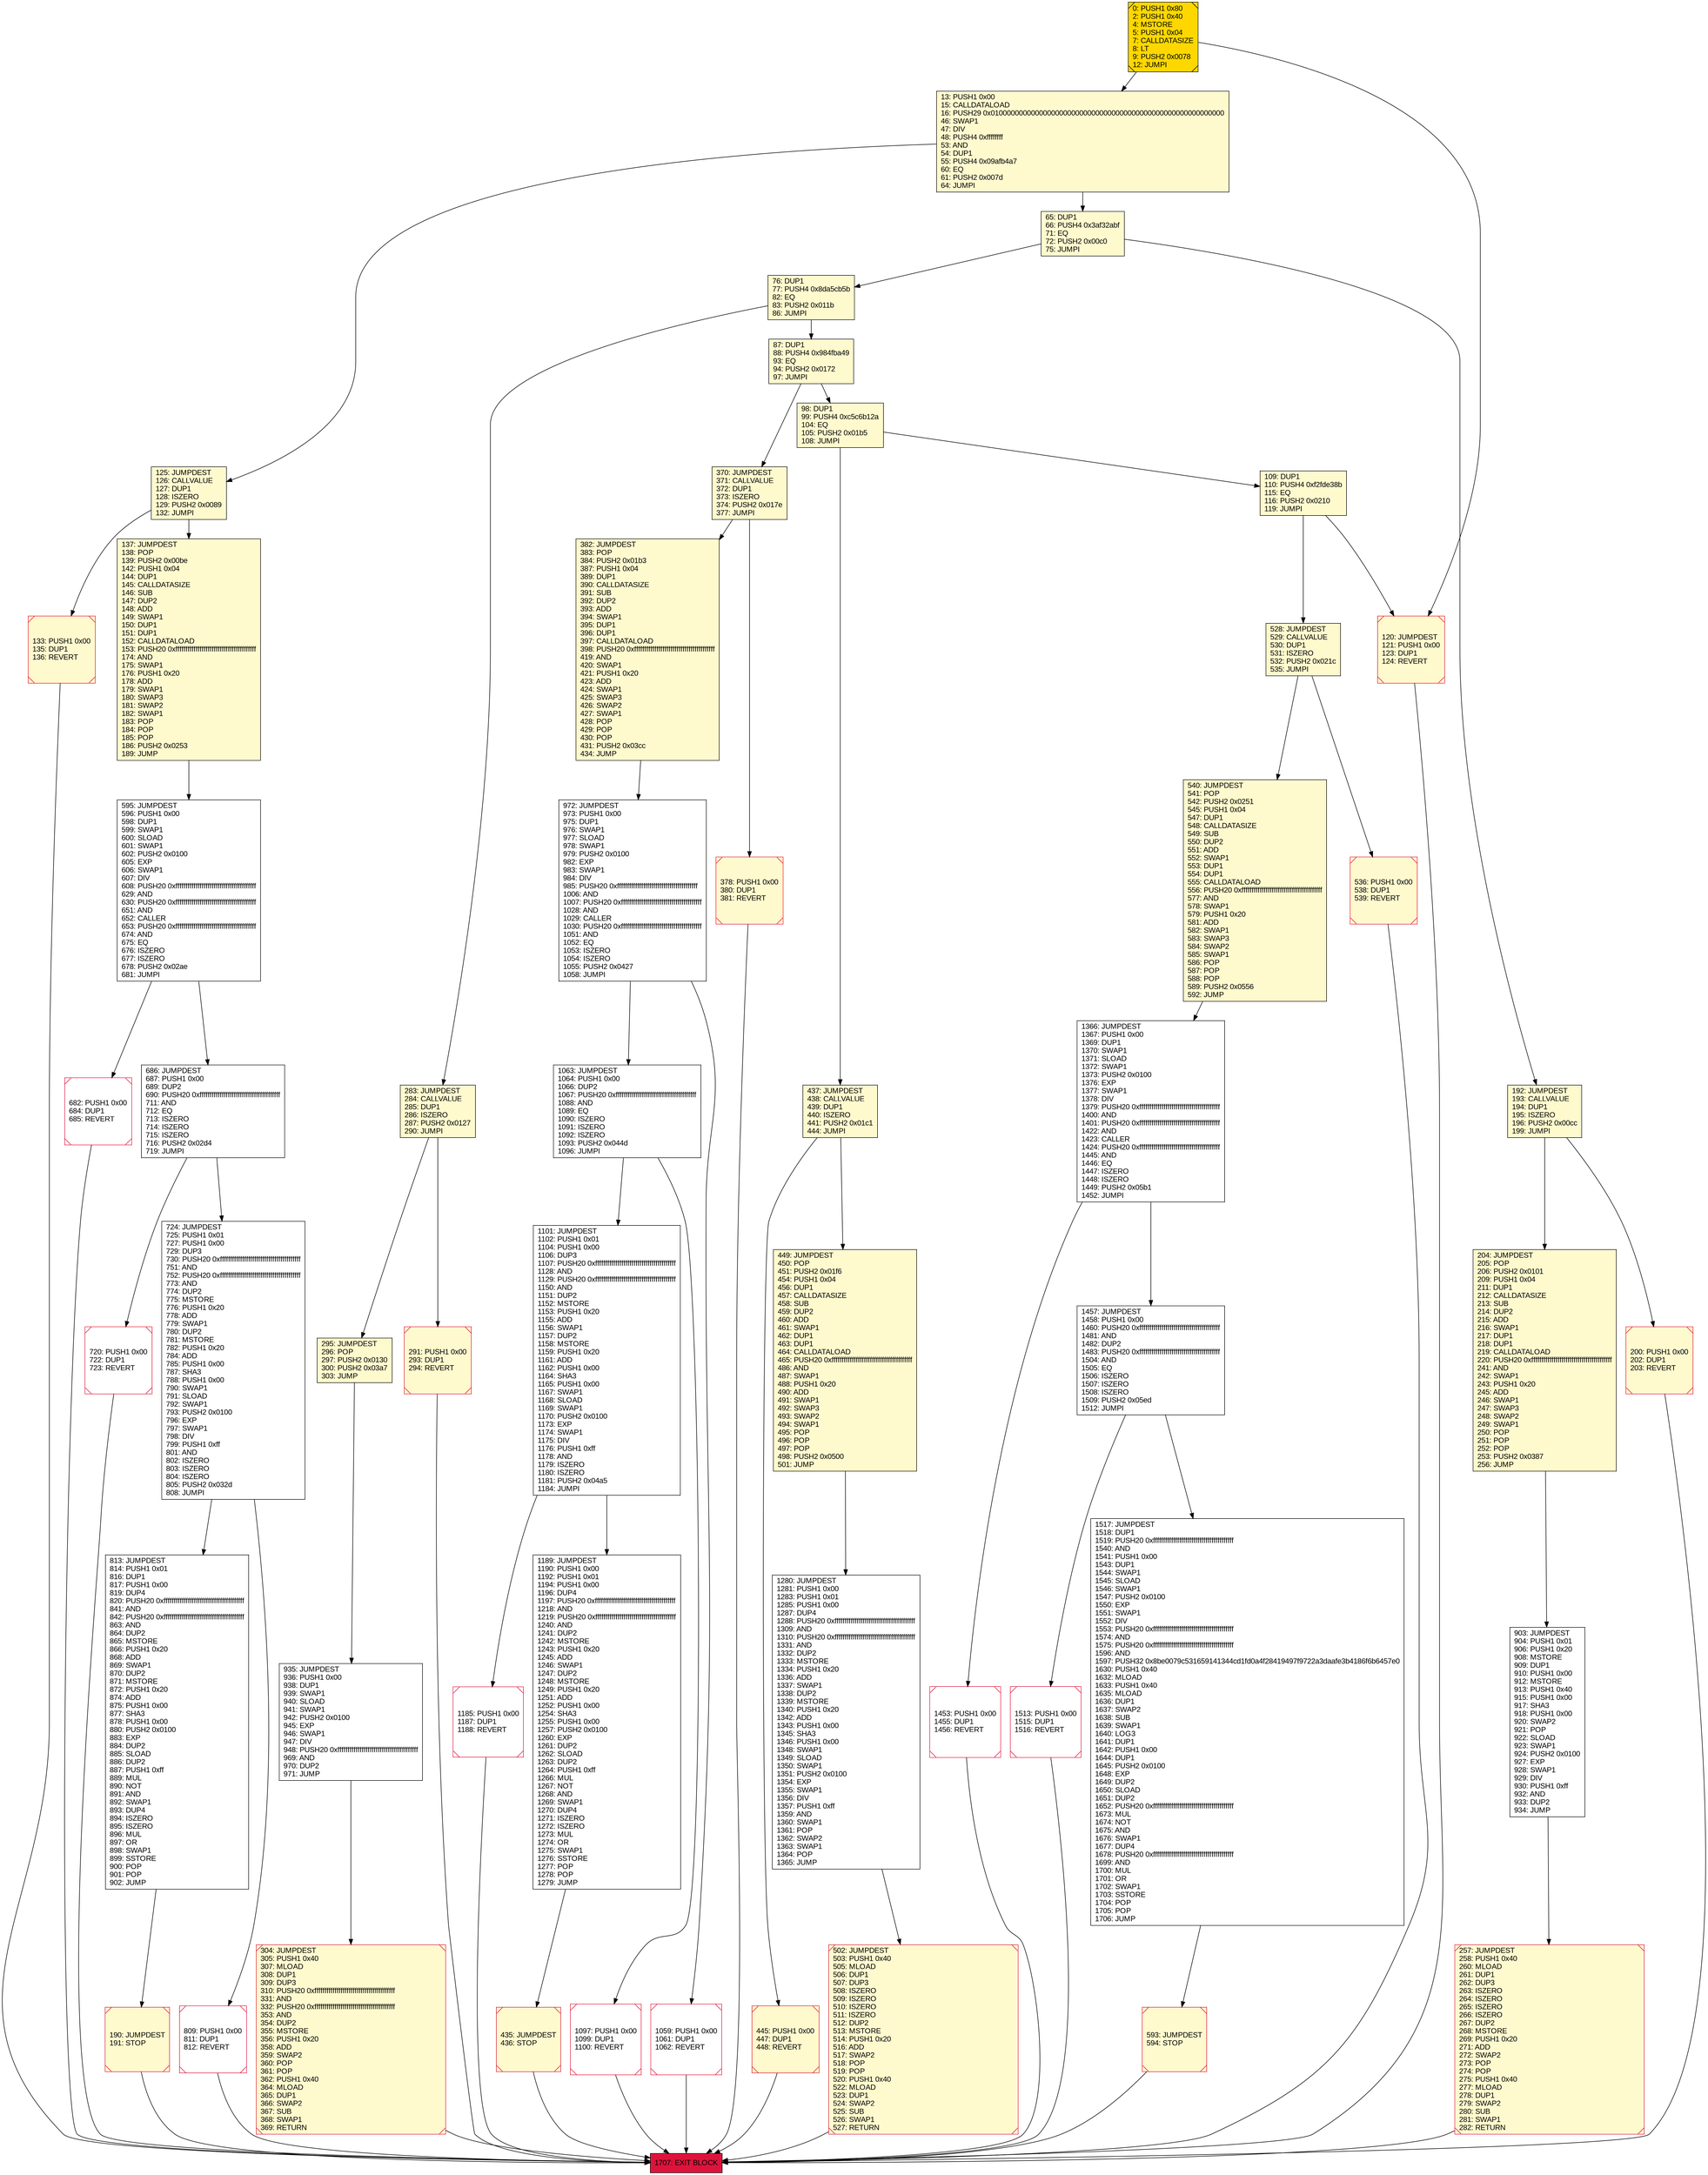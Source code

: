 digraph G {
bgcolor=transparent rankdir=UD;
node [shape=box style=filled color=black fillcolor=white fontname=arial fontcolor=black];
724 [label="724: JUMPDEST\l725: PUSH1 0x01\l727: PUSH1 0x00\l729: DUP3\l730: PUSH20 0xffffffffffffffffffffffffffffffffffffffff\l751: AND\l752: PUSH20 0xffffffffffffffffffffffffffffffffffffffff\l773: AND\l774: DUP2\l775: MSTORE\l776: PUSH1 0x20\l778: ADD\l779: SWAP1\l780: DUP2\l781: MSTORE\l782: PUSH1 0x20\l784: ADD\l785: PUSH1 0x00\l787: SHA3\l788: PUSH1 0x00\l790: SWAP1\l791: SLOAD\l792: SWAP1\l793: PUSH2 0x0100\l796: EXP\l797: SWAP1\l798: DIV\l799: PUSH1 0xff\l801: AND\l802: ISZERO\l803: ISZERO\l804: ISZERO\l805: PUSH2 0x032d\l808: JUMPI\l" ];
1185 [label="1185: PUSH1 0x00\l1187: DUP1\l1188: REVERT\l" shape=Msquare color=crimson ];
291 [label="291: PUSH1 0x00\l293: DUP1\l294: REVERT\l" fillcolor=lemonchiffon shape=Msquare color=crimson ];
686 [label="686: JUMPDEST\l687: PUSH1 0x00\l689: DUP2\l690: PUSH20 0xffffffffffffffffffffffffffffffffffffffff\l711: AND\l712: EQ\l713: ISZERO\l714: ISZERO\l715: ISZERO\l716: PUSH2 0x02d4\l719: JUMPI\l" ];
1059 [label="1059: PUSH1 0x00\l1061: DUP1\l1062: REVERT\l" shape=Msquare color=crimson ];
1189 [label="1189: JUMPDEST\l1190: PUSH1 0x00\l1192: PUSH1 0x01\l1194: PUSH1 0x00\l1196: DUP4\l1197: PUSH20 0xffffffffffffffffffffffffffffffffffffffff\l1218: AND\l1219: PUSH20 0xffffffffffffffffffffffffffffffffffffffff\l1240: AND\l1241: DUP2\l1242: MSTORE\l1243: PUSH1 0x20\l1245: ADD\l1246: SWAP1\l1247: DUP2\l1248: MSTORE\l1249: PUSH1 0x20\l1251: ADD\l1252: PUSH1 0x00\l1254: SHA3\l1255: PUSH1 0x00\l1257: PUSH2 0x0100\l1260: EXP\l1261: DUP2\l1262: SLOAD\l1263: DUP2\l1264: PUSH1 0xff\l1266: MUL\l1267: NOT\l1268: AND\l1269: SWAP1\l1270: DUP4\l1271: ISZERO\l1272: ISZERO\l1273: MUL\l1274: OR\l1275: SWAP1\l1276: SSTORE\l1277: POP\l1278: POP\l1279: JUMP\l" ];
192 [label="192: JUMPDEST\l193: CALLVALUE\l194: DUP1\l195: ISZERO\l196: PUSH2 0x00cc\l199: JUMPI\l" fillcolor=lemonchiffon ];
382 [label="382: JUMPDEST\l383: POP\l384: PUSH2 0x01b3\l387: PUSH1 0x04\l389: DUP1\l390: CALLDATASIZE\l391: SUB\l392: DUP2\l393: ADD\l394: SWAP1\l395: DUP1\l396: DUP1\l397: CALLDATALOAD\l398: PUSH20 0xffffffffffffffffffffffffffffffffffffffff\l419: AND\l420: SWAP1\l421: PUSH1 0x20\l423: ADD\l424: SWAP1\l425: SWAP3\l426: SWAP2\l427: SWAP1\l428: POP\l429: POP\l430: POP\l431: PUSH2 0x03cc\l434: JUMP\l" fillcolor=lemonchiffon ];
1101 [label="1101: JUMPDEST\l1102: PUSH1 0x01\l1104: PUSH1 0x00\l1106: DUP3\l1107: PUSH20 0xffffffffffffffffffffffffffffffffffffffff\l1128: AND\l1129: PUSH20 0xffffffffffffffffffffffffffffffffffffffff\l1150: AND\l1151: DUP2\l1152: MSTORE\l1153: PUSH1 0x20\l1155: ADD\l1156: SWAP1\l1157: DUP2\l1158: MSTORE\l1159: PUSH1 0x20\l1161: ADD\l1162: PUSH1 0x00\l1164: SHA3\l1165: PUSH1 0x00\l1167: SWAP1\l1168: SLOAD\l1169: SWAP1\l1170: PUSH2 0x0100\l1173: EXP\l1174: SWAP1\l1175: DIV\l1176: PUSH1 0xff\l1178: AND\l1179: ISZERO\l1180: ISZERO\l1181: PUSH2 0x04a5\l1184: JUMPI\l" ];
809 [label="809: PUSH1 0x00\l811: DUP1\l812: REVERT\l" shape=Msquare color=crimson ];
903 [label="903: JUMPDEST\l904: PUSH1 0x01\l906: PUSH1 0x20\l908: MSTORE\l909: DUP1\l910: PUSH1 0x00\l912: MSTORE\l913: PUSH1 0x40\l915: PUSH1 0x00\l917: SHA3\l918: PUSH1 0x00\l920: SWAP2\l921: POP\l922: SLOAD\l923: SWAP1\l924: PUSH2 0x0100\l927: EXP\l928: SWAP1\l929: DIV\l930: PUSH1 0xff\l932: AND\l933: DUP2\l934: JUMP\l" ];
595 [label="595: JUMPDEST\l596: PUSH1 0x00\l598: DUP1\l599: SWAP1\l600: SLOAD\l601: SWAP1\l602: PUSH2 0x0100\l605: EXP\l606: SWAP1\l607: DIV\l608: PUSH20 0xffffffffffffffffffffffffffffffffffffffff\l629: AND\l630: PUSH20 0xffffffffffffffffffffffffffffffffffffffff\l651: AND\l652: CALLER\l653: PUSH20 0xffffffffffffffffffffffffffffffffffffffff\l674: AND\l675: EQ\l676: ISZERO\l677: ISZERO\l678: PUSH2 0x02ae\l681: JUMPI\l" ];
682 [label="682: PUSH1 0x00\l684: DUP1\l685: REVERT\l" shape=Msquare color=crimson ];
87 [label="87: DUP1\l88: PUSH4 0x984fba49\l93: EQ\l94: PUSH2 0x0172\l97: JUMPI\l" fillcolor=lemonchiffon ];
1453 [label="1453: PUSH1 0x00\l1455: DUP1\l1456: REVERT\l" shape=Msquare color=crimson ];
283 [label="283: JUMPDEST\l284: CALLVALUE\l285: DUP1\l286: ISZERO\l287: PUSH2 0x0127\l290: JUMPI\l" fillcolor=lemonchiffon ];
935 [label="935: JUMPDEST\l936: PUSH1 0x00\l938: DUP1\l939: SWAP1\l940: SLOAD\l941: SWAP1\l942: PUSH2 0x0100\l945: EXP\l946: SWAP1\l947: DIV\l948: PUSH20 0xffffffffffffffffffffffffffffffffffffffff\l969: AND\l970: DUP2\l971: JUMP\l" ];
445 [label="445: PUSH1 0x00\l447: DUP1\l448: REVERT\l" fillcolor=lemonchiffon shape=Msquare color=crimson ];
1063 [label="1063: JUMPDEST\l1064: PUSH1 0x00\l1066: DUP2\l1067: PUSH20 0xffffffffffffffffffffffffffffffffffffffff\l1088: AND\l1089: EQ\l1090: ISZERO\l1091: ISZERO\l1092: ISZERO\l1093: PUSH2 0x044d\l1096: JUMPI\l" ];
1517 [label="1517: JUMPDEST\l1518: DUP1\l1519: PUSH20 0xffffffffffffffffffffffffffffffffffffffff\l1540: AND\l1541: PUSH1 0x00\l1543: DUP1\l1544: SWAP1\l1545: SLOAD\l1546: SWAP1\l1547: PUSH2 0x0100\l1550: EXP\l1551: SWAP1\l1552: DIV\l1553: PUSH20 0xffffffffffffffffffffffffffffffffffffffff\l1574: AND\l1575: PUSH20 0xffffffffffffffffffffffffffffffffffffffff\l1596: AND\l1597: PUSH32 0x8be0079c531659141344cd1fd0a4f28419497f9722a3daafe3b4186f6b6457e0\l1630: PUSH1 0x40\l1632: MLOAD\l1633: PUSH1 0x40\l1635: MLOAD\l1636: DUP1\l1637: SWAP2\l1638: SUB\l1639: SWAP1\l1640: LOG3\l1641: DUP1\l1642: PUSH1 0x00\l1644: DUP1\l1645: PUSH2 0x0100\l1648: EXP\l1649: DUP2\l1650: SLOAD\l1651: DUP2\l1652: PUSH20 0xffffffffffffffffffffffffffffffffffffffff\l1673: MUL\l1674: NOT\l1675: AND\l1676: SWAP1\l1677: DUP4\l1678: PUSH20 0xffffffffffffffffffffffffffffffffffffffff\l1699: AND\l1700: MUL\l1701: OR\l1702: SWAP1\l1703: SSTORE\l1704: POP\l1705: POP\l1706: JUMP\l" ];
813 [label="813: JUMPDEST\l814: PUSH1 0x01\l816: DUP1\l817: PUSH1 0x00\l819: DUP4\l820: PUSH20 0xffffffffffffffffffffffffffffffffffffffff\l841: AND\l842: PUSH20 0xffffffffffffffffffffffffffffffffffffffff\l863: AND\l864: DUP2\l865: MSTORE\l866: PUSH1 0x20\l868: ADD\l869: SWAP1\l870: DUP2\l871: MSTORE\l872: PUSH1 0x20\l874: ADD\l875: PUSH1 0x00\l877: SHA3\l878: PUSH1 0x00\l880: PUSH2 0x0100\l883: EXP\l884: DUP2\l885: SLOAD\l886: DUP2\l887: PUSH1 0xff\l889: MUL\l890: NOT\l891: AND\l892: SWAP1\l893: DUP4\l894: ISZERO\l895: ISZERO\l896: MUL\l897: OR\l898: SWAP1\l899: SSTORE\l900: POP\l901: POP\l902: JUMP\l" ];
1366 [label="1366: JUMPDEST\l1367: PUSH1 0x00\l1369: DUP1\l1370: SWAP1\l1371: SLOAD\l1372: SWAP1\l1373: PUSH2 0x0100\l1376: EXP\l1377: SWAP1\l1378: DIV\l1379: PUSH20 0xffffffffffffffffffffffffffffffffffffffff\l1400: AND\l1401: PUSH20 0xffffffffffffffffffffffffffffffffffffffff\l1422: AND\l1423: CALLER\l1424: PUSH20 0xffffffffffffffffffffffffffffffffffffffff\l1445: AND\l1446: EQ\l1447: ISZERO\l1448: ISZERO\l1449: PUSH2 0x05b1\l1452: JUMPI\l" ];
133 [label="133: PUSH1 0x00\l135: DUP1\l136: REVERT\l" fillcolor=lemonchiffon shape=Msquare color=crimson ];
435 [label="435: JUMPDEST\l436: STOP\l" fillcolor=lemonchiffon shape=Msquare color=crimson ];
449 [label="449: JUMPDEST\l450: POP\l451: PUSH2 0x01f6\l454: PUSH1 0x04\l456: DUP1\l457: CALLDATASIZE\l458: SUB\l459: DUP2\l460: ADD\l461: SWAP1\l462: DUP1\l463: DUP1\l464: CALLDATALOAD\l465: PUSH20 0xffffffffffffffffffffffffffffffffffffffff\l486: AND\l487: SWAP1\l488: PUSH1 0x20\l490: ADD\l491: SWAP1\l492: SWAP3\l493: SWAP2\l494: SWAP1\l495: POP\l496: POP\l497: POP\l498: PUSH2 0x0500\l501: JUMP\l" fillcolor=lemonchiffon ];
190 [label="190: JUMPDEST\l191: STOP\l" fillcolor=lemonchiffon shape=Msquare color=crimson ];
1707 [label="1707: EXIT BLOCK\l" fillcolor=crimson ];
437 [label="437: JUMPDEST\l438: CALLVALUE\l439: DUP1\l440: ISZERO\l441: PUSH2 0x01c1\l444: JUMPI\l" fillcolor=lemonchiffon ];
528 [label="528: JUMPDEST\l529: CALLVALUE\l530: DUP1\l531: ISZERO\l532: PUSH2 0x021c\l535: JUMPI\l" fillcolor=lemonchiffon ];
13 [label="13: PUSH1 0x00\l15: CALLDATALOAD\l16: PUSH29 0x0100000000000000000000000000000000000000000000000000000000\l46: SWAP1\l47: DIV\l48: PUSH4 0xffffffff\l53: AND\l54: DUP1\l55: PUSH4 0x09afb4a7\l60: EQ\l61: PUSH2 0x007d\l64: JUMPI\l" fillcolor=lemonchiffon ];
125 [label="125: JUMPDEST\l126: CALLVALUE\l127: DUP1\l128: ISZERO\l129: PUSH2 0x0089\l132: JUMPI\l" fillcolor=lemonchiffon ];
536 [label="536: PUSH1 0x00\l538: DUP1\l539: REVERT\l" fillcolor=lemonchiffon shape=Msquare color=crimson ];
0 [label="0: PUSH1 0x80\l2: PUSH1 0x40\l4: MSTORE\l5: PUSH1 0x04\l7: CALLDATASIZE\l8: LT\l9: PUSH2 0x0078\l12: JUMPI\l" fillcolor=lemonchiffon shape=Msquare fillcolor=gold ];
257 [label="257: JUMPDEST\l258: PUSH1 0x40\l260: MLOAD\l261: DUP1\l262: DUP3\l263: ISZERO\l264: ISZERO\l265: ISZERO\l266: ISZERO\l267: DUP2\l268: MSTORE\l269: PUSH1 0x20\l271: ADD\l272: SWAP2\l273: POP\l274: POP\l275: PUSH1 0x40\l277: MLOAD\l278: DUP1\l279: SWAP2\l280: SUB\l281: SWAP1\l282: RETURN\l" fillcolor=lemonchiffon shape=Msquare color=crimson ];
204 [label="204: JUMPDEST\l205: POP\l206: PUSH2 0x0101\l209: PUSH1 0x04\l211: DUP1\l212: CALLDATASIZE\l213: SUB\l214: DUP2\l215: ADD\l216: SWAP1\l217: DUP1\l218: DUP1\l219: CALLDATALOAD\l220: PUSH20 0xffffffffffffffffffffffffffffffffffffffff\l241: AND\l242: SWAP1\l243: PUSH1 0x20\l245: ADD\l246: SWAP1\l247: SWAP3\l248: SWAP2\l249: SWAP1\l250: POP\l251: POP\l252: POP\l253: PUSH2 0x0387\l256: JUMP\l" fillcolor=lemonchiffon ];
593 [label="593: JUMPDEST\l594: STOP\l" fillcolor=lemonchiffon shape=Msquare color=crimson ];
972 [label="972: JUMPDEST\l973: PUSH1 0x00\l975: DUP1\l976: SWAP1\l977: SLOAD\l978: SWAP1\l979: PUSH2 0x0100\l982: EXP\l983: SWAP1\l984: DIV\l985: PUSH20 0xffffffffffffffffffffffffffffffffffffffff\l1006: AND\l1007: PUSH20 0xffffffffffffffffffffffffffffffffffffffff\l1028: AND\l1029: CALLER\l1030: PUSH20 0xffffffffffffffffffffffffffffffffffffffff\l1051: AND\l1052: EQ\l1053: ISZERO\l1054: ISZERO\l1055: PUSH2 0x0427\l1058: JUMPI\l" ];
1513 [label="1513: PUSH1 0x00\l1515: DUP1\l1516: REVERT\l" shape=Msquare color=crimson ];
1280 [label="1280: JUMPDEST\l1281: PUSH1 0x00\l1283: PUSH1 0x01\l1285: PUSH1 0x00\l1287: DUP4\l1288: PUSH20 0xffffffffffffffffffffffffffffffffffffffff\l1309: AND\l1310: PUSH20 0xffffffffffffffffffffffffffffffffffffffff\l1331: AND\l1332: DUP2\l1333: MSTORE\l1334: PUSH1 0x20\l1336: ADD\l1337: SWAP1\l1338: DUP2\l1339: MSTORE\l1340: PUSH1 0x20\l1342: ADD\l1343: PUSH1 0x00\l1345: SHA3\l1346: PUSH1 0x00\l1348: SWAP1\l1349: SLOAD\l1350: SWAP1\l1351: PUSH2 0x0100\l1354: EXP\l1355: SWAP1\l1356: DIV\l1357: PUSH1 0xff\l1359: AND\l1360: SWAP1\l1361: POP\l1362: SWAP2\l1363: SWAP1\l1364: POP\l1365: JUMP\l" ];
502 [label="502: JUMPDEST\l503: PUSH1 0x40\l505: MLOAD\l506: DUP1\l507: DUP3\l508: ISZERO\l509: ISZERO\l510: ISZERO\l511: ISZERO\l512: DUP2\l513: MSTORE\l514: PUSH1 0x20\l516: ADD\l517: SWAP2\l518: POP\l519: POP\l520: PUSH1 0x40\l522: MLOAD\l523: DUP1\l524: SWAP2\l525: SUB\l526: SWAP1\l527: RETURN\l" fillcolor=lemonchiffon shape=Msquare color=crimson ];
1457 [label="1457: JUMPDEST\l1458: PUSH1 0x00\l1460: PUSH20 0xffffffffffffffffffffffffffffffffffffffff\l1481: AND\l1482: DUP2\l1483: PUSH20 0xffffffffffffffffffffffffffffffffffffffff\l1504: AND\l1505: EQ\l1506: ISZERO\l1507: ISZERO\l1508: ISZERO\l1509: PUSH2 0x05ed\l1512: JUMPI\l" ];
540 [label="540: JUMPDEST\l541: POP\l542: PUSH2 0x0251\l545: PUSH1 0x04\l547: DUP1\l548: CALLDATASIZE\l549: SUB\l550: DUP2\l551: ADD\l552: SWAP1\l553: DUP1\l554: DUP1\l555: CALLDATALOAD\l556: PUSH20 0xffffffffffffffffffffffffffffffffffffffff\l577: AND\l578: SWAP1\l579: PUSH1 0x20\l581: ADD\l582: SWAP1\l583: SWAP3\l584: SWAP2\l585: SWAP1\l586: POP\l587: POP\l588: POP\l589: PUSH2 0x0556\l592: JUMP\l" fillcolor=lemonchiffon ];
378 [label="378: PUSH1 0x00\l380: DUP1\l381: REVERT\l" fillcolor=lemonchiffon shape=Msquare color=crimson ];
137 [label="137: JUMPDEST\l138: POP\l139: PUSH2 0x00be\l142: PUSH1 0x04\l144: DUP1\l145: CALLDATASIZE\l146: SUB\l147: DUP2\l148: ADD\l149: SWAP1\l150: DUP1\l151: DUP1\l152: CALLDATALOAD\l153: PUSH20 0xffffffffffffffffffffffffffffffffffffffff\l174: AND\l175: SWAP1\l176: PUSH1 0x20\l178: ADD\l179: SWAP1\l180: SWAP3\l181: SWAP2\l182: SWAP1\l183: POP\l184: POP\l185: POP\l186: PUSH2 0x0253\l189: JUMP\l" fillcolor=lemonchiffon ];
295 [label="295: JUMPDEST\l296: POP\l297: PUSH2 0x0130\l300: PUSH2 0x03a7\l303: JUMP\l" fillcolor=lemonchiffon ];
98 [label="98: DUP1\l99: PUSH4 0xc5c6b12a\l104: EQ\l105: PUSH2 0x01b5\l108: JUMPI\l" fillcolor=lemonchiffon ];
304 [label="304: JUMPDEST\l305: PUSH1 0x40\l307: MLOAD\l308: DUP1\l309: DUP3\l310: PUSH20 0xffffffffffffffffffffffffffffffffffffffff\l331: AND\l332: PUSH20 0xffffffffffffffffffffffffffffffffffffffff\l353: AND\l354: DUP2\l355: MSTORE\l356: PUSH1 0x20\l358: ADD\l359: SWAP2\l360: POP\l361: POP\l362: PUSH1 0x40\l364: MLOAD\l365: DUP1\l366: SWAP2\l367: SUB\l368: SWAP1\l369: RETURN\l" fillcolor=lemonchiffon shape=Msquare color=crimson ];
1097 [label="1097: PUSH1 0x00\l1099: DUP1\l1100: REVERT\l" shape=Msquare color=crimson ];
200 [label="200: PUSH1 0x00\l202: DUP1\l203: REVERT\l" fillcolor=lemonchiffon shape=Msquare color=crimson ];
65 [label="65: DUP1\l66: PUSH4 0x3af32abf\l71: EQ\l72: PUSH2 0x00c0\l75: JUMPI\l" fillcolor=lemonchiffon ];
76 [label="76: DUP1\l77: PUSH4 0x8da5cb5b\l82: EQ\l83: PUSH2 0x011b\l86: JUMPI\l" fillcolor=lemonchiffon ];
720 [label="720: PUSH1 0x00\l722: DUP1\l723: REVERT\l" shape=Msquare color=crimson ];
109 [label="109: DUP1\l110: PUSH4 0xf2fde38b\l115: EQ\l116: PUSH2 0x0210\l119: JUMPI\l" fillcolor=lemonchiffon ];
120 [label="120: JUMPDEST\l121: PUSH1 0x00\l123: DUP1\l124: REVERT\l" fillcolor=lemonchiffon shape=Msquare color=crimson ];
370 [label="370: JUMPDEST\l371: CALLVALUE\l372: DUP1\l373: ISZERO\l374: PUSH2 0x017e\l377: JUMPI\l" fillcolor=lemonchiffon ];
65 -> 76;
595 -> 682;
190 -> 1707;
686 -> 724;
1457 -> 1513;
1280 -> 502;
1101 -> 1189;
109 -> 120;
1101 -> 1185;
724 -> 809;
595 -> 686;
437 -> 449;
813 -> 190;
0 -> 13;
283 -> 291;
435 -> 1707;
13 -> 125;
133 -> 1707;
536 -> 1707;
528 -> 536;
257 -> 1707;
1063 -> 1101;
98 -> 109;
125 -> 133;
682 -> 1707;
724 -> 813;
809 -> 1707;
370 -> 378;
1189 -> 435;
1453 -> 1707;
291 -> 1707;
1059 -> 1707;
1185 -> 1707;
1366 -> 1453;
437 -> 445;
903 -> 257;
445 -> 1707;
382 -> 972;
200 -> 1707;
1097 -> 1707;
192 -> 204;
972 -> 1059;
0 -> 120;
304 -> 1707;
204 -> 903;
98 -> 437;
295 -> 935;
283 -> 295;
1457 -> 1517;
120 -> 1707;
137 -> 595;
109 -> 528;
13 -> 65;
720 -> 1707;
1517 -> 593;
972 -> 1063;
76 -> 87;
502 -> 1707;
76 -> 283;
1513 -> 1707;
125 -> 137;
1366 -> 1457;
65 -> 192;
87 -> 98;
449 -> 1280;
593 -> 1707;
192 -> 200;
378 -> 1707;
935 -> 304;
87 -> 370;
540 -> 1366;
686 -> 720;
1063 -> 1097;
370 -> 382;
528 -> 540;
}